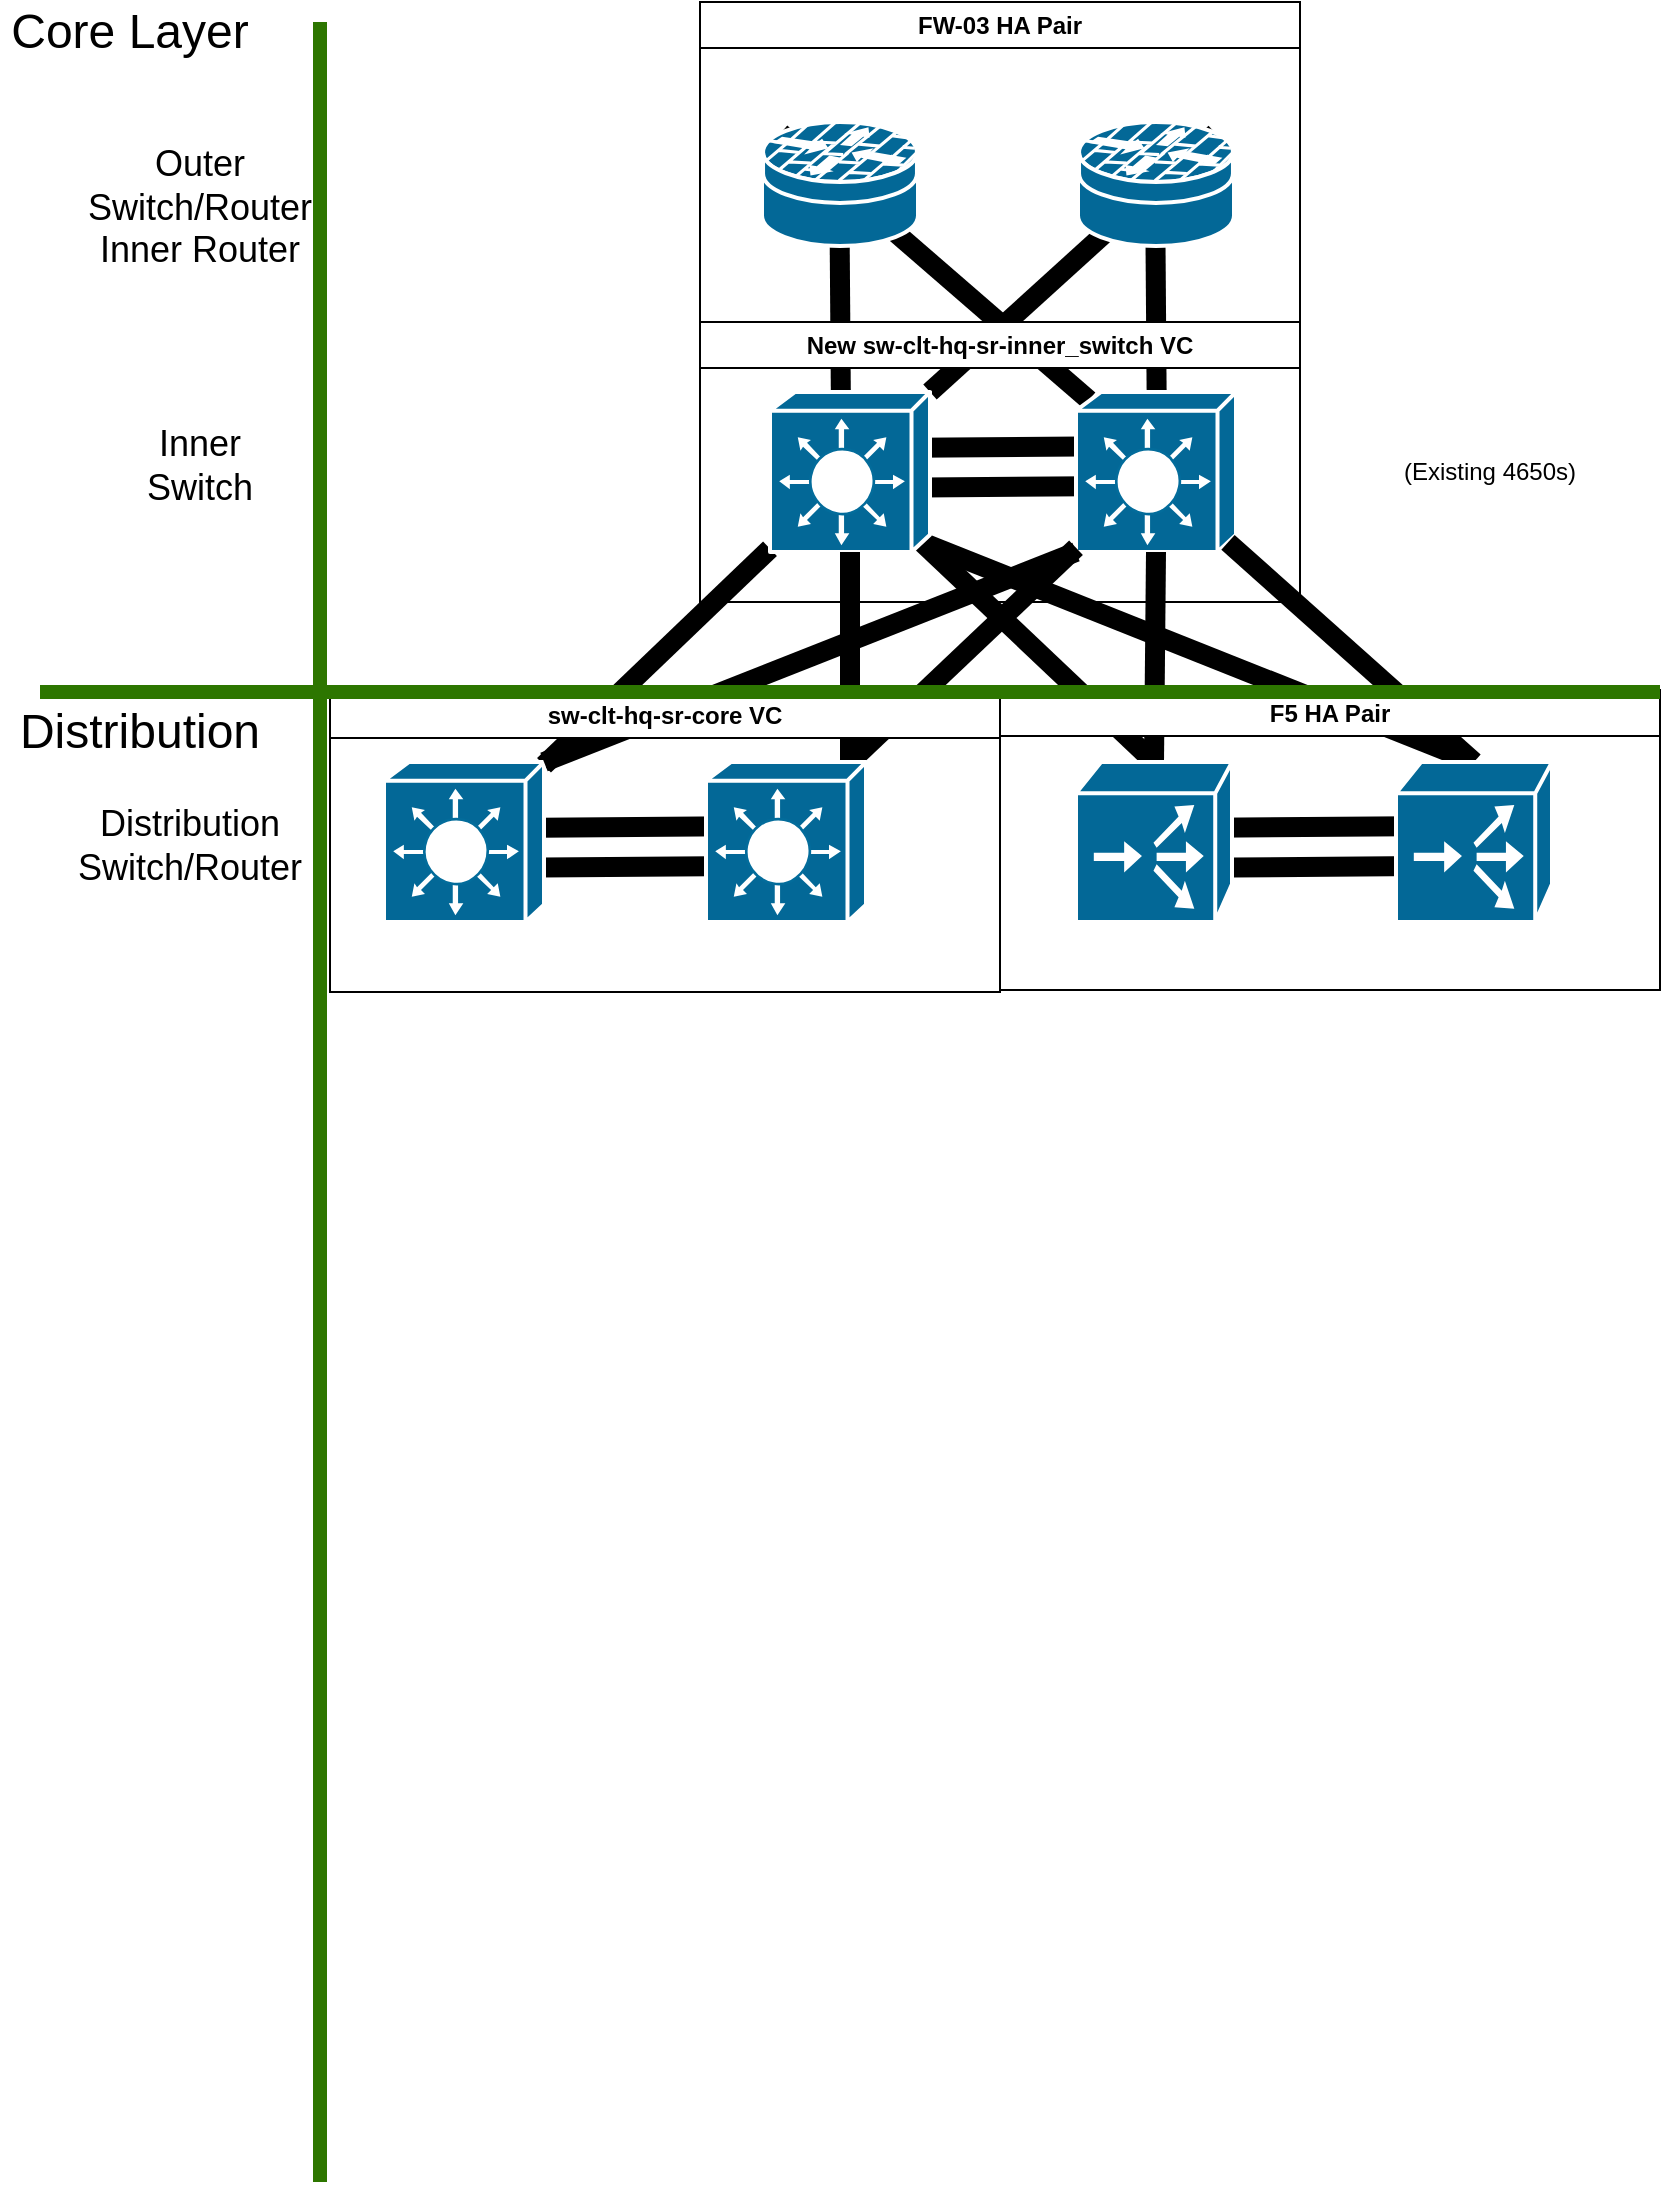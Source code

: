 <mxfile version="28.0.5" pages="2">
  <diagram name="Delta_Solution" id="QQDNLn78gGAncxl4rF0j">
    <mxGraphModel dx="1412" dy="737" grid="1" gridSize="10" guides="1" tooltips="1" connect="1" arrows="1" fold="1" page="1" pageScale="1" pageWidth="850" pageHeight="1100" math="0" shadow="0">
      <root>
        <mxCell id="0" />
        <mxCell id="1" parent="0" />
        <mxCell id="4ue2BC80ouedhr11Rr5F-49" value="" style="endArrow=none;html=1;rounded=0;entryX=0.5;entryY=0;entryDx=0;entryDy=0;entryPerimeter=0;strokeWidth=10;exitX=0.95;exitY=0.94;exitDx=0;exitDy=0;exitPerimeter=0;" parent="1" source="4ue2BC80ouedhr11Rr5F-7" target="4ue2BC80ouedhr11Rr5F-44" edge="1">
          <mxGeometry width="50" height="50" relative="1" as="geometry">
            <mxPoint x="450" y="230" as="sourcePoint" />
            <mxPoint x="590" y="406" as="targetPoint" />
          </mxGeometry>
        </mxCell>
        <mxCell id="4ue2BC80ouedhr11Rr5F-48" value="" style="endArrow=none;html=1;rounded=0;exitX=0.95;exitY=0.94;exitDx=0;exitDy=0;exitPerimeter=0;entryX=0.5;entryY=0;entryDx=0;entryDy=0;entryPerimeter=0;strokeWidth=10;" parent="1" source="4ue2BC80ouedhr11Rr5F-7" target="4ue2BC80ouedhr11Rr5F-42" edge="1">
          <mxGeometry width="50" height="50" relative="1" as="geometry">
            <mxPoint x="440" y="264" as="sourcePoint" />
            <mxPoint x="594" y="397" as="targetPoint" />
          </mxGeometry>
        </mxCell>
        <mxCell id="4ue2BC80ouedhr11Rr5F-36" value="" style="group;rotation=90;" parent="1" vertex="1" connectable="0">
          <mxGeometry x="300" y="350" width="21" height="144" as="geometry" />
        </mxCell>
        <mxCell id="4ue2BC80ouedhr11Rr5F-37" value="" style="endArrow=none;html=1;rounded=0;exitX=0.12;exitY=0.09;exitDx=0;exitDy=0;exitPerimeter=0;entryX=0.08;entryY=0.05;entryDx=0;entryDy=0;entryPerimeter=0;strokeWidth=10;" parent="4ue2BC80ouedhr11Rr5F-36" edge="1">
          <mxGeometry width="50" height="50" relative="1" as="geometry">
            <mxPoint x="72" y="82" as="sourcePoint" />
            <mxPoint x="-61" y="83" as="targetPoint" />
          </mxGeometry>
        </mxCell>
        <mxCell id="4ue2BC80ouedhr11Rr5F-38" value="" style="endArrow=none;html=1;rounded=0;exitX=0.12;exitY=0.09;exitDx=0;exitDy=0;exitPerimeter=0;entryX=0.08;entryY=0.05;entryDx=0;entryDy=0;entryPerimeter=0;strokeWidth=10;" parent="4ue2BC80ouedhr11Rr5F-36" edge="1">
          <mxGeometry width="50" height="50" relative="1" as="geometry">
            <mxPoint x="83" y="62" as="sourcePoint" />
            <mxPoint x="-50" y="63" as="targetPoint" />
          </mxGeometry>
        </mxCell>
        <mxCell id="4ue2BC80ouedhr11Rr5F-27" value="" style="endArrow=none;html=1;rounded=0;strokeWidth=10;" parent="1" source="4ue2BC80ouedhr11Rr5F-7" target="4ue2BC80ouedhr11Rr5F-33" edge="1">
          <mxGeometry width="50" height="50" relative="1" as="geometry">
            <mxPoint x="419.5" y="250" as="sourcePoint" />
            <mxPoint x="230" y="380" as="targetPoint" />
          </mxGeometry>
        </mxCell>
        <mxCell id="4ue2BC80ouedhr11Rr5F-25" value="" style="group;rotation=90;" parent="1" vertex="1" connectable="0">
          <mxGeometry x="490" y="160" width="21" height="144" as="geometry" />
        </mxCell>
        <mxCell id="4ue2BC80ouedhr11Rr5F-23" value="" style="endArrow=none;html=1;rounded=0;exitX=0.12;exitY=0.09;exitDx=0;exitDy=0;exitPerimeter=0;entryX=0.08;entryY=0.05;entryDx=0;entryDy=0;entryPerimeter=0;strokeWidth=10;" parent="4ue2BC80ouedhr11Rr5F-25" edge="1">
          <mxGeometry width="50" height="50" relative="1" as="geometry">
            <mxPoint x="72" y="82" as="sourcePoint" />
            <mxPoint x="-61" y="83" as="targetPoint" />
          </mxGeometry>
        </mxCell>
        <mxCell id="4ue2BC80ouedhr11Rr5F-24" value="" style="endArrow=none;html=1;rounded=0;exitX=0.12;exitY=0.09;exitDx=0;exitDy=0;exitPerimeter=0;entryX=0.08;entryY=0.05;entryDx=0;entryDy=0;entryPerimeter=0;strokeWidth=10;" parent="4ue2BC80ouedhr11Rr5F-25" edge="1">
          <mxGeometry width="50" height="50" relative="1" as="geometry">
            <mxPoint x="83" y="62" as="sourcePoint" />
            <mxPoint x="-50" y="63" as="targetPoint" />
          </mxGeometry>
        </mxCell>
        <mxCell id="4ue2BC80ouedhr11Rr5F-19" value="" style="endArrow=none;html=1;rounded=0;exitX=0.12;exitY=0.09;exitDx=0;exitDy=0;exitPerimeter=0;entryX=0.08;entryY=0.05;entryDx=0;entryDy=0;entryPerimeter=0;strokeWidth=10;" parent="1" source="4ue2BC80ouedhr11Rr5F-1" target="4ue2BC80ouedhr11Rr5F-16" edge="1">
          <mxGeometry width="50" height="50" relative="1" as="geometry">
            <mxPoint x="673" y="140" as="sourcePoint" />
            <mxPoint x="530" y="269" as="targetPoint" />
          </mxGeometry>
        </mxCell>
        <mxCell id="4ue2BC80ouedhr11Rr5F-12" value="" style="endArrow=none;html=1;rounded=0;exitX=0.88;exitY=0.09;exitDx=0;exitDy=0;exitPerimeter=0;entryX=1;entryY=0;entryDx=0;entryDy=0;entryPerimeter=0;strokeWidth=10;" parent="1" source="4ue2BC80ouedhr11Rr5F-11" target="4ue2BC80ouedhr11Rr5F-7" edge="1">
          <mxGeometry width="50" height="50" relative="1" as="geometry">
            <mxPoint x="600" y="180" as="sourcePoint" />
            <mxPoint x="704" y="309" as="targetPoint" />
          </mxGeometry>
        </mxCell>
        <mxCell id="4ue2BC80ouedhr11Rr5F-2" value="" style="endArrow=none;html=1;rounded=0;strokeWidth=7;fillColor=#60a917;strokeColor=#2D7600;" parent="1" edge="1">
          <mxGeometry width="50" height="50" relative="1" as="geometry">
            <mxPoint x="160" y="1090" as="sourcePoint" />
            <mxPoint x="160" y="10" as="targetPoint" />
          </mxGeometry>
        </mxCell>
        <mxCell id="4ue2BC80ouedhr11Rr5F-5" value="&lt;font style=&quot;font-size: 24px;&quot;&gt;Core Layer&lt;/font&gt;" style="text;html=1;align=center;verticalAlign=middle;whiteSpace=wrap;rounded=0;" parent="1" vertex="1">
          <mxGeometry width="130" height="30" as="geometry" />
        </mxCell>
        <mxCell id="4ue2BC80ouedhr11Rr5F-6" value="&lt;font style=&quot;font-size: 24px;&quot;&gt;Distribution&lt;/font&gt;" style="text;html=1;align=center;verticalAlign=middle;whiteSpace=wrap;rounded=0;" parent="1" vertex="1">
          <mxGeometry y="350" width="140" height="30" as="geometry" />
        </mxCell>
        <mxCell id="4ue2BC80ouedhr11Rr5F-8" value="Inner Switch" style="text;html=1;align=center;verticalAlign=middle;whiteSpace=wrap;rounded=0;fontSize=18;" parent="1" vertex="1">
          <mxGeometry x="55" y="195.5" width="90" height="73" as="geometry" />
        </mxCell>
        <mxCell id="4ue2BC80ouedhr11Rr5F-13" value="FW-03 HA Pair" style="swimlane;whiteSpace=wrap;html=1;" parent="1" vertex="1">
          <mxGeometry x="350" width="300" height="160" as="geometry" />
        </mxCell>
        <mxCell id="4ue2BC80ouedhr11Rr5F-17" value="" style="endArrow=none;html=1;rounded=0;exitX=0.12;exitY=0.09;exitDx=0;exitDy=0;exitPerimeter=0;entryX=0.08;entryY=0.05;entryDx=0;entryDy=0;entryPerimeter=0;strokeWidth=10;" parent="4ue2BC80ouedhr11Rr5F-13" edge="1">
          <mxGeometry width="50" height="50" relative="1" as="geometry">
            <mxPoint x="69.5" y="74" as="sourcePoint" />
            <mxPoint x="70.5" y="207" as="targetPoint" />
          </mxGeometry>
        </mxCell>
        <mxCell id="4ue2BC80ouedhr11Rr5F-22" value="" style="endArrow=none;html=1;rounded=0;exitX=0.12;exitY=0.09;exitDx=0;exitDy=0;exitPerimeter=0;entryX=0.08;entryY=0.05;entryDx=0;entryDy=0;entryPerimeter=0;strokeWidth=10;" parent="4ue2BC80ouedhr11Rr5F-13" edge="1">
          <mxGeometry width="50" height="50" relative="1" as="geometry">
            <mxPoint x="227.5" y="87" as="sourcePoint" />
            <mxPoint x="228.5" y="220" as="targetPoint" />
          </mxGeometry>
        </mxCell>
        <mxCell id="4ue2BC80ouedhr11Rr5F-14" value="Outer&lt;div&gt;Switch/Router&lt;/div&gt;&lt;div&gt;Inner Router&lt;/div&gt;" style="text;html=1;align=center;verticalAlign=middle;whiteSpace=wrap;rounded=0;fontSize=18;" parent="1" vertex="1">
          <mxGeometry x="30" y="66" width="140" height="74" as="geometry" />
        </mxCell>
        <mxCell id="4ue2BC80ouedhr11Rr5F-15" value="(Existing 4650s)" style="text;html=1;align=center;verticalAlign=middle;whiteSpace=wrap;rounded=0;" parent="1" vertex="1">
          <mxGeometry x="700" y="220" width="90" height="30" as="geometry" />
        </mxCell>
        <mxCell id="4ue2BC80ouedhr11Rr5F-11" value="" style="shape=mxgraph.cisco.security.router_firewall;sketch=0;html=1;pointerEvents=1;dashed=0;fillColor=#036897;strokeColor=#ffffff;strokeWidth=2;verticalLabelPosition=bottom;verticalAlign=top;align=center;outlineConnect=0;" parent="1" vertex="1">
          <mxGeometry x="539" y="60" width="78" height="62" as="geometry" />
        </mxCell>
        <mxCell id="4ue2BC80ouedhr11Rr5F-26" value="New sw-clt-hq-sr-inner_switch VC" style="swimlane;whiteSpace=wrap;html=1;" parent="1" vertex="1">
          <mxGeometry x="350" y="160" width="300" height="140" as="geometry" />
        </mxCell>
        <mxCell id="4ue2BC80ouedhr11Rr5F-16" value="" style="shape=mxgraph.cisco.switches.layer_3_switch;sketch=0;html=1;pointerEvents=1;dashed=0;fillColor=#036897;strokeColor=#ffffff;strokeWidth=2;verticalLabelPosition=bottom;verticalAlign=top;align=center;outlineConnect=0;" parent="4ue2BC80ouedhr11Rr5F-26" vertex="1">
          <mxGeometry x="188" y="35" width="80" height="80" as="geometry" />
        </mxCell>
        <mxCell id="4ue2BC80ouedhr11Rr5F-1" value="" style="shape=mxgraph.cisco.security.router_firewall;sketch=0;html=1;pointerEvents=1;dashed=0;fillColor=#036897;strokeColor=#ffffff;strokeWidth=2;verticalLabelPosition=bottom;verticalAlign=top;align=center;outlineConnect=0;" parent="1" vertex="1">
          <mxGeometry x="381.0" y="60" width="78" height="62" as="geometry" />
        </mxCell>
        <mxCell id="4ue2BC80ouedhr11Rr5F-7" value="" style="shape=mxgraph.cisco.switches.layer_3_switch;sketch=0;html=1;pointerEvents=1;dashed=0;fillColor=#036897;strokeColor=#ffffff;strokeWidth=2;verticalLabelPosition=bottom;verticalAlign=top;align=center;outlineConnect=0;" parent="1" vertex="1">
          <mxGeometry x="385" y="195" width="80" height="80" as="geometry" />
        </mxCell>
        <mxCell id="4ue2BC80ouedhr11Rr5F-33" value="" style="shape=mxgraph.cisco.switches.layer_3_switch;sketch=0;html=1;pointerEvents=1;dashed=0;fillColor=#036897;strokeColor=#ffffff;strokeWidth=2;verticalLabelPosition=bottom;verticalAlign=top;align=center;outlineConnect=0;" parent="1" vertex="1">
          <mxGeometry x="192" y="380" width="80" height="80" as="geometry" />
        </mxCell>
        <mxCell id="4ue2BC80ouedhr11Rr5F-31" value="" style="endArrow=none;html=1;rounded=0;strokeWidth=10;entryX=1;entryY=0;entryDx=0;entryDy=0;entryPerimeter=0;exitX=0;exitY=1;exitDx=0;exitDy=0;exitPerimeter=0;" parent="1" source="4ue2BC80ouedhr11Rr5F-16" target="4ue2BC80ouedhr11Rr5F-33" edge="1">
          <mxGeometry width="50" height="50" relative="1" as="geometry">
            <mxPoint x="568" y="250" as="sourcePoint" />
            <mxPoint x="425" y="379" as="targetPoint" />
          </mxGeometry>
        </mxCell>
        <mxCell id="4ue2BC80ouedhr11Rr5F-29" value="" style="endArrow=none;html=1;rounded=0;strokeWidth=10;entryX=1;entryY=0;entryDx=0;entryDy=0;entryPerimeter=0;" parent="1" source="4ue2BC80ouedhr11Rr5F-16" edge="1">
          <mxGeometry width="50" height="50" relative="1" as="geometry">
            <mxPoint x="577.5" y="240" as="sourcePoint" />
            <mxPoint x="425" y="380" as="targetPoint" />
          </mxGeometry>
        </mxCell>
        <mxCell id="4ue2BC80ouedhr11Rr5F-28" value="" style="endArrow=none;html=1;rounded=0;strokeWidth=10;entryX=1;entryY=0;entryDx=0;entryDy=0;entryPerimeter=0;" parent="1" source="4ue2BC80ouedhr11Rr5F-7" edge="1">
          <mxGeometry width="50" height="50" relative="1" as="geometry">
            <mxPoint x="420" y="240" as="sourcePoint" />
            <mxPoint x="425" y="380" as="targetPoint" />
          </mxGeometry>
        </mxCell>
        <mxCell id="4ue2BC80ouedhr11Rr5F-34" value="sw-clt-hq-sr-core VC" style="swimlane;whiteSpace=wrap;html=1;" parent="1" vertex="1">
          <mxGeometry x="165" y="345" width="335" height="150" as="geometry" />
        </mxCell>
        <mxCell id="4ue2BC80ouedhr11Rr5F-35" value="" style="shape=mxgraph.cisco.switches.layer_3_switch;sketch=0;html=1;pointerEvents=1;dashed=0;fillColor=#036897;strokeColor=#ffffff;strokeWidth=2;verticalLabelPosition=bottom;verticalAlign=top;align=center;outlineConnect=0;" parent="4ue2BC80ouedhr11Rr5F-34" vertex="1">
          <mxGeometry x="188" y="35" width="80" height="80" as="geometry" />
        </mxCell>
        <mxCell id="4ue2BC80ouedhr11Rr5F-41" value="Distribution&lt;div&gt;Switch/Router&lt;/div&gt;" style="text;html=1;align=center;verticalAlign=middle;whiteSpace=wrap;rounded=0;fontSize=18;" parent="1" vertex="1">
          <mxGeometry x="25" y="397" width="140" height="50" as="geometry" />
        </mxCell>
        <mxCell id="4ue2BC80ouedhr11Rr5F-50" value="" style="endArrow=none;html=1;rounded=0;exitX=0.5;exitY=1;exitDx=0;exitDy=0;exitPerimeter=0;entryX=0.5;entryY=0;entryDx=0;entryDy=0;entryPerimeter=0;strokeWidth=10;" parent="1" source="4ue2BC80ouedhr11Rr5F-16" target="4ue2BC80ouedhr11Rr5F-42" edge="1">
          <mxGeometry width="50" height="50" relative="1" as="geometry">
            <mxPoint x="666" y="264" as="sourcePoint" />
            <mxPoint x="820" y="397" as="targetPoint" />
          </mxGeometry>
        </mxCell>
        <mxCell id="4ue2BC80ouedhr11Rr5F-51" value="" style="endArrow=none;html=1;rounded=0;exitX=0.95;exitY=0.94;exitDx=0;exitDy=0;exitPerimeter=0;entryX=0.5;entryY=0;entryDx=0;entryDy=0;entryPerimeter=0;strokeWidth=10;" parent="1" source="4ue2BC80ouedhr11Rr5F-16" target="4ue2BC80ouedhr11Rr5F-44" edge="1">
          <mxGeometry width="50" height="50" relative="1" as="geometry">
            <mxPoint x="800" y="280" as="sourcePoint" />
            <mxPoint x="800" y="395" as="targetPoint" />
          </mxGeometry>
        </mxCell>
        <mxCell id="4ue2BC80ouedhr11Rr5F-52" value="F5 HA Pair" style="swimlane;whiteSpace=wrap;html=1;" parent="1" vertex="1">
          <mxGeometry x="500" y="344" width="330" height="150" as="geometry" />
        </mxCell>
        <mxCell id="4ue2BC80ouedhr11Rr5F-3" value="" style="endArrow=none;html=1;rounded=0;strokeWidth=7;fillColor=#60a917;strokeColor=#2D7600;" parent="4ue2BC80ouedhr11Rr5F-52" edge="1">
          <mxGeometry width="50" height="50" relative="1" as="geometry">
            <mxPoint x="330" y="1" as="sourcePoint" />
            <mxPoint x="-480" y="1" as="targetPoint" />
          </mxGeometry>
        </mxCell>
        <mxCell id="4ue2BC80ouedhr11Rr5F-45" value="" style="group;rotation=90;" parent="4ue2BC80ouedhr11Rr5F-52" vertex="1" connectable="0">
          <mxGeometry x="139" y="6" width="21" height="144" as="geometry" />
        </mxCell>
        <mxCell id="4ue2BC80ouedhr11Rr5F-46" value="" style="endArrow=none;html=1;rounded=0;exitX=0.12;exitY=0.09;exitDx=0;exitDy=0;exitPerimeter=0;entryX=0.08;entryY=0.05;entryDx=0;entryDy=0;entryPerimeter=0;strokeWidth=10;" parent="4ue2BC80ouedhr11Rr5F-45" edge="1">
          <mxGeometry width="50" height="50" relative="1" as="geometry">
            <mxPoint x="72" y="82" as="sourcePoint" />
            <mxPoint x="-61" y="83" as="targetPoint" />
          </mxGeometry>
        </mxCell>
        <mxCell id="4ue2BC80ouedhr11Rr5F-47" value="" style="endArrow=none;html=1;rounded=0;exitX=0.12;exitY=0.09;exitDx=0;exitDy=0;exitPerimeter=0;entryX=0.08;entryY=0.05;entryDx=0;entryDy=0;entryPerimeter=0;strokeWidth=10;" parent="4ue2BC80ouedhr11Rr5F-45" edge="1">
          <mxGeometry width="50" height="50" relative="1" as="geometry">
            <mxPoint x="83" y="62" as="sourcePoint" />
            <mxPoint x="-50" y="63" as="targetPoint" />
          </mxGeometry>
        </mxCell>
        <mxCell id="4ue2BC80ouedhr11Rr5F-42" value="" style="shape=mxgraph.cisco.directors.localdirector;sketch=0;html=1;pointerEvents=1;dashed=0;fillColor=#036897;strokeColor=#ffffff;strokeWidth=2;verticalLabelPosition=bottom;verticalAlign=top;align=center;outlineConnect=0;" parent="4ue2BC80ouedhr11Rr5F-52" vertex="1">
          <mxGeometry x="38" y="36" width="78" height="80" as="geometry" />
        </mxCell>
        <mxCell id="4ue2BC80ouedhr11Rr5F-44" value="" style="shape=mxgraph.cisco.directors.localdirector;sketch=0;html=1;pointerEvents=1;dashed=0;fillColor=#036897;strokeColor=#ffffff;strokeWidth=2;verticalLabelPosition=bottom;verticalAlign=top;align=center;outlineConnect=0;" parent="4ue2BC80ouedhr11Rr5F-52" vertex="1">
          <mxGeometry x="198" y="36" width="78" height="80" as="geometry" />
        </mxCell>
      </root>
    </mxGraphModel>
  </diagram>
  <diagram name="As-Is_Solution" id="eIDicgro9_IDHQMC9rq8">
    <mxGraphModel dx="1412" dy="737" grid="1" gridSize="10" guides="1" tooltips="1" connect="1" arrows="1" fold="1" page="1" pageScale="1" pageWidth="850" pageHeight="1100" math="0" shadow="0">
      <root>
        <mxCell id="L_OJbFoP-06sH7rR3lMy-0" />
        <mxCell id="L_OJbFoP-06sH7rR3lMy-1" parent="L_OJbFoP-06sH7rR3lMy-0" />
        <mxCell id="XCav5Kh4dQLnNipD5oUT-7" value="" style="endArrow=none;html=1;rounded=0;strokeWidth=10;entryX=0.5;entryY=0;entryDx=0;entryDy=0;entryPerimeter=0;exitX=0.95;exitY=0.94;exitDx=0;exitDy=0;exitPerimeter=0;" edge="1" parent="L_OJbFoP-06sH7rR3lMy-1" source="L_OJbFoP-06sH7rR3lMy-27" target="L_OJbFoP-06sH7rR3lMy-42">
          <mxGeometry width="50" height="50" relative="1" as="geometry">
            <mxPoint x="590" y="580" as="sourcePoint" />
            <mxPoint x="600" y="664" as="targetPoint" />
          </mxGeometry>
        </mxCell>
        <mxCell id="XCav5Kh4dQLnNipD5oUT-6" value="" style="endArrow=none;html=1;rounded=0;strokeWidth=10;entryX=0.5;entryY=0;entryDx=0;entryDy=0;entryPerimeter=0;exitX=0.5;exitY=1;exitDx=0;exitDy=0;exitPerimeter=0;" edge="1" parent="L_OJbFoP-06sH7rR3lMy-1" source="XCav5Kh4dQLnNipD5oUT-0" target="L_OJbFoP-06sH7rR3lMy-42">
          <mxGeometry width="50" height="50" relative="1" as="geometry">
            <mxPoint x="550" y="490" as="sourcePoint" />
            <mxPoint x="552" y="576" as="targetPoint" />
          </mxGeometry>
        </mxCell>
        <mxCell id="XCav5Kh4dQLnNipD5oUT-5" value="" style="endArrow=none;html=1;rounded=0;strokeWidth=10;entryX=0.5;entryY=0;entryDx=0;entryDy=0;entryPerimeter=0;exitX=0;exitY=1;exitDx=0;exitDy=0;exitPerimeter=0;" edge="1" parent="L_OJbFoP-06sH7rR3lMy-1" source="XCav5Kh4dQLnNipD5oUT-0" target="L_OJbFoP-06sH7rR3lMy-41">
          <mxGeometry width="50" height="50" relative="1" as="geometry">
            <mxPoint x="420" y="450" as="sourcePoint" />
            <mxPoint x="422" y="536" as="targetPoint" />
          </mxGeometry>
        </mxCell>
        <mxCell id="XCav5Kh4dQLnNipD5oUT-4" value="" style="endArrow=none;html=1;rounded=0;strokeWidth=10;entryX=0.5;entryY=0;entryDx=0;entryDy=0;entryPerimeter=0;exitX=0.5;exitY=1;exitDx=0;exitDy=0;exitPerimeter=0;" edge="1" parent="L_OJbFoP-06sH7rR3lMy-1" source="L_OJbFoP-06sH7rR3lMy-27" target="L_OJbFoP-06sH7rR3lMy-41">
          <mxGeometry width="50" height="50" relative="1" as="geometry">
            <mxPoint x="320" y="470" as="sourcePoint" />
            <mxPoint x="320" y="555" as="targetPoint" />
          </mxGeometry>
        </mxCell>
        <mxCell id="L_OJbFoP-06sH7rR3lMy-7" value="" style="endArrow=none;html=1;rounded=0;strokeWidth=10;" edge="1" parent="L_OJbFoP-06sH7rR3lMy-1" source="L_OJbFoP-06sH7rR3lMy-26" target="L_OJbFoP-06sH7rR3lMy-27">
          <mxGeometry width="50" height="50" relative="1" as="geometry">
            <mxPoint x="419.5" y="250" as="sourcePoint" />
            <mxPoint x="230" y="380" as="targetPoint" />
          </mxGeometry>
        </mxCell>
        <mxCell id="L_OJbFoP-06sH7rR3lMy-8" value="" style="group;rotation=90;" vertex="1" connectable="0" parent="L_OJbFoP-06sH7rR3lMy-1">
          <mxGeometry x="490" y="160" width="21" height="144" as="geometry" />
        </mxCell>
        <mxCell id="L_OJbFoP-06sH7rR3lMy-9" value="" style="endArrow=none;html=1;rounded=0;exitX=0.12;exitY=0.09;exitDx=0;exitDy=0;exitPerimeter=0;entryX=0.08;entryY=0.05;entryDx=0;entryDy=0;entryPerimeter=0;strokeWidth=10;" edge="1" parent="L_OJbFoP-06sH7rR3lMy-8">
          <mxGeometry width="50" height="50" relative="1" as="geometry">
            <mxPoint x="72" y="82" as="sourcePoint" />
            <mxPoint x="-61" y="83" as="targetPoint" />
          </mxGeometry>
        </mxCell>
        <mxCell id="L_OJbFoP-06sH7rR3lMy-10" value="" style="endArrow=none;html=1;rounded=0;exitX=0.12;exitY=0.09;exitDx=0;exitDy=0;exitPerimeter=0;entryX=0.08;entryY=0.05;entryDx=0;entryDy=0;entryPerimeter=0;strokeWidth=10;" edge="1" parent="L_OJbFoP-06sH7rR3lMy-8">
          <mxGeometry width="50" height="50" relative="1" as="geometry">
            <mxPoint x="83" y="62" as="sourcePoint" />
            <mxPoint x="-50" y="63" as="targetPoint" />
          </mxGeometry>
        </mxCell>
        <mxCell id="L_OJbFoP-06sH7rR3lMy-11" value="" style="endArrow=none;html=1;rounded=0;exitX=0.12;exitY=0.09;exitDx=0;exitDy=0;exitPerimeter=0;entryX=0.08;entryY=0.05;entryDx=0;entryDy=0;entryPerimeter=0;strokeWidth=10;" edge="1" parent="L_OJbFoP-06sH7rR3lMy-1" source="L_OJbFoP-06sH7rR3lMy-25" target="L_OJbFoP-06sH7rR3lMy-24">
          <mxGeometry width="50" height="50" relative="1" as="geometry">
            <mxPoint x="673" y="140" as="sourcePoint" />
            <mxPoint x="530" y="269" as="targetPoint" />
          </mxGeometry>
        </mxCell>
        <mxCell id="L_OJbFoP-06sH7rR3lMy-12" value="" style="endArrow=none;html=1;rounded=0;exitX=0.88;exitY=0.09;exitDx=0;exitDy=0;exitPerimeter=0;entryX=1;entryY=0;entryDx=0;entryDy=0;entryPerimeter=0;strokeWidth=10;" edge="1" parent="L_OJbFoP-06sH7rR3lMy-1" source="L_OJbFoP-06sH7rR3lMy-22" target="L_OJbFoP-06sH7rR3lMy-26">
          <mxGeometry width="50" height="50" relative="1" as="geometry">
            <mxPoint x="600" y="180" as="sourcePoint" />
            <mxPoint x="704" y="309" as="targetPoint" />
          </mxGeometry>
        </mxCell>
        <mxCell id="L_OJbFoP-06sH7rR3lMy-13" value="" style="endArrow=none;html=1;rounded=0;strokeWidth=7;fillColor=#60a917;strokeColor=#2D7600;" edge="1" parent="L_OJbFoP-06sH7rR3lMy-1">
          <mxGeometry width="50" height="50" relative="1" as="geometry">
            <mxPoint x="205" y="1090" as="sourcePoint" />
            <mxPoint x="205" y="10" as="targetPoint" />
          </mxGeometry>
        </mxCell>
        <mxCell id="L_OJbFoP-06sH7rR3lMy-14" value="&lt;font style=&quot;font-size: 24px;&quot;&gt;Collapsed Core/Distribution&lt;/font&gt;" style="text;html=1;align=center;verticalAlign=middle;whiteSpace=wrap;rounded=0;" vertex="1" parent="L_OJbFoP-06sH7rR3lMy-1">
          <mxGeometry width="205" height="70" as="geometry" />
        </mxCell>
        <mxCell id="L_OJbFoP-06sH7rR3lMy-16" value="Inner Router/Switch" style="text;html=1;align=center;verticalAlign=middle;whiteSpace=wrap;rounded=0;fontSize=18;" vertex="1" parent="L_OJbFoP-06sH7rR3lMy-1">
          <mxGeometry x="230" y="278.5" width="90" height="73" as="geometry" />
        </mxCell>
        <mxCell id="L_OJbFoP-06sH7rR3lMy-17" value="FW-03 HA Pair" style="swimlane;whiteSpace=wrap;html=1;" vertex="1" parent="L_OJbFoP-06sH7rR3lMy-1">
          <mxGeometry x="350" width="300" height="160" as="geometry" />
        </mxCell>
        <mxCell id="L_OJbFoP-06sH7rR3lMy-18" value="" style="endArrow=none;html=1;rounded=0;exitX=0.12;exitY=0.09;exitDx=0;exitDy=0;exitPerimeter=0;entryX=0.08;entryY=0.05;entryDx=0;entryDy=0;entryPerimeter=0;strokeWidth=10;" edge="1" parent="L_OJbFoP-06sH7rR3lMy-17">
          <mxGeometry width="50" height="50" relative="1" as="geometry">
            <mxPoint x="69.5" y="74" as="sourcePoint" />
            <mxPoint x="70.5" y="207" as="targetPoint" />
          </mxGeometry>
        </mxCell>
        <mxCell id="L_OJbFoP-06sH7rR3lMy-19" value="" style="endArrow=none;html=1;rounded=0;exitX=0.12;exitY=0.09;exitDx=0;exitDy=0;exitPerimeter=0;entryX=0.08;entryY=0.05;entryDx=0;entryDy=0;entryPerimeter=0;strokeWidth=10;" edge="1" parent="L_OJbFoP-06sH7rR3lMy-17">
          <mxGeometry width="50" height="50" relative="1" as="geometry">
            <mxPoint x="227.5" y="87" as="sourcePoint" />
            <mxPoint x="228.5" y="220" as="targetPoint" />
          </mxGeometry>
        </mxCell>
        <mxCell id="L_OJbFoP-06sH7rR3lMy-20" value="Outer&lt;div&gt;Switch/Router&lt;/div&gt;&lt;div&gt;Inner Router&lt;/div&gt;" style="text;html=1;align=center;verticalAlign=middle;whiteSpace=wrap;rounded=0;fontSize=18;" vertex="1" parent="L_OJbFoP-06sH7rR3lMy-1">
          <mxGeometry x="205" y="54" width="140" height="74" as="geometry" />
        </mxCell>
        <mxCell id="L_OJbFoP-06sH7rR3lMy-21" value="(2x Additional 4650s)" style="text;html=1;align=center;verticalAlign=middle;whiteSpace=wrap;rounded=0;" vertex="1" parent="L_OJbFoP-06sH7rR3lMy-1">
          <mxGeometry x="700" y="290" width="90" height="30" as="geometry" />
        </mxCell>
        <mxCell id="L_OJbFoP-06sH7rR3lMy-22" value="" style="shape=mxgraph.cisco.security.router_firewall;sketch=0;html=1;pointerEvents=1;dashed=0;fillColor=#036897;strokeColor=#ffffff;strokeWidth=2;verticalLabelPosition=bottom;verticalAlign=top;align=center;outlineConnect=0;" vertex="1" parent="L_OJbFoP-06sH7rR3lMy-1">
          <mxGeometry x="539" y="60" width="78" height="62" as="geometry" />
        </mxCell>
        <mxCell id="L_OJbFoP-06sH7rR3lMy-23" value="sw-clt-hq-sr-core VC" style="swimlane;whiteSpace=wrap;html=1;" vertex="1" parent="L_OJbFoP-06sH7rR3lMy-1">
          <mxGeometry x="350" y="160" width="300" height="310" as="geometry" />
        </mxCell>
        <mxCell id="XCav5Kh4dQLnNipD5oUT-3" value="" style="endArrow=none;html=1;rounded=0;strokeWidth=10;" edge="1" parent="L_OJbFoP-06sH7rR3lMy-23">
          <mxGeometry width="50" height="50" relative="1" as="geometry">
            <mxPoint x="200.5" y="100" as="sourcePoint" />
            <mxPoint x="200" y="215" as="targetPoint" />
          </mxGeometry>
        </mxCell>
        <mxCell id="L_OJbFoP-06sH7rR3lMy-24" value="" style="shape=mxgraph.cisco.switches.layer_3_switch;sketch=0;html=1;pointerEvents=1;dashed=0;fillColor=#036897;strokeColor=#ffffff;strokeWidth=2;verticalLabelPosition=bottom;verticalAlign=top;align=center;outlineConnect=0;" vertex="1" parent="L_OJbFoP-06sH7rR3lMy-23">
          <mxGeometry x="188" y="35" width="80" height="80" as="geometry" />
        </mxCell>
        <mxCell id="XCav5Kh4dQLnNipD5oUT-2" value="" style="endArrow=none;html=1;rounded=0;strokeWidth=10;" edge="1" parent="L_OJbFoP-06sH7rR3lMy-23">
          <mxGeometry width="50" height="50" relative="1" as="geometry">
            <mxPoint x="100" y="117" as="sourcePoint" />
            <mxPoint x="100" y="202" as="targetPoint" />
          </mxGeometry>
        </mxCell>
        <mxCell id="L_OJbFoP-06sH7rR3lMy-25" value="" style="shape=mxgraph.cisco.security.router_firewall;sketch=0;html=1;pointerEvents=1;dashed=0;fillColor=#036897;strokeColor=#ffffff;strokeWidth=2;verticalLabelPosition=bottom;verticalAlign=top;align=center;outlineConnect=0;" vertex="1" parent="L_OJbFoP-06sH7rR3lMy-1">
          <mxGeometry x="381.0" y="60" width="78" height="62" as="geometry" />
        </mxCell>
        <mxCell id="L_OJbFoP-06sH7rR3lMy-26" value="" style="shape=mxgraph.cisco.switches.layer_3_switch;sketch=0;html=1;pointerEvents=1;dashed=0;fillColor=#036897;strokeColor=#ffffff;strokeWidth=2;verticalLabelPosition=bottom;verticalAlign=top;align=center;outlineConnect=0;" vertex="1" parent="L_OJbFoP-06sH7rR3lMy-1">
          <mxGeometry x="385" y="195" width="80" height="80" as="geometry" />
        </mxCell>
        <mxCell id="L_OJbFoP-06sH7rR3lMy-29" value="" style="endArrow=none;html=1;rounded=0;strokeWidth=10;entryX=0.5;entryY=0;entryDx=0;entryDy=0;entryPerimeter=0;" edge="1" parent="L_OJbFoP-06sH7rR3lMy-1" source="L_OJbFoP-06sH7rR3lMy-24" target="XCav5Kh4dQLnNipD5oUT-0">
          <mxGeometry width="50" height="50" relative="1" as="geometry">
            <mxPoint x="577.5" y="240" as="sourcePoint" />
            <mxPoint x="425" y="380" as="targetPoint" />
          </mxGeometry>
        </mxCell>
        <mxCell id="L_OJbFoP-06sH7rR3lMy-33" value="Distribution&lt;div&gt;Switch/Router&lt;/div&gt;" style="text;html=1;align=center;verticalAlign=middle;whiteSpace=wrap;rounded=0;fontSize=18;" vertex="1" parent="L_OJbFoP-06sH7rR3lMy-1">
          <mxGeometry x="205" y="340" width="140" height="50" as="geometry" />
        </mxCell>
        <mxCell id="L_OJbFoP-06sH7rR3lMy-36" value="F5 HA Pair" style="swimlane;whiteSpace=wrap;html=1;" vertex="1" parent="L_OJbFoP-06sH7rR3lMy-1">
          <mxGeometry x="350.5" y="490" width="300" height="150" as="geometry" />
        </mxCell>
        <mxCell id="L_OJbFoP-06sH7rR3lMy-38" value="" style="group;rotation=90;" vertex="1" connectable="0" parent="L_OJbFoP-06sH7rR3lMy-36">
          <mxGeometry x="132" y="6" width="21" height="144" as="geometry" />
        </mxCell>
        <mxCell id="L_OJbFoP-06sH7rR3lMy-39" value="" style="endArrow=none;html=1;rounded=0;exitX=0.12;exitY=0.09;exitDx=0;exitDy=0;exitPerimeter=0;entryX=0.08;entryY=0.05;entryDx=0;entryDy=0;entryPerimeter=0;strokeWidth=10;" edge="1" parent="L_OJbFoP-06sH7rR3lMy-38">
          <mxGeometry width="50" height="50" relative="1" as="geometry">
            <mxPoint x="72" y="82" as="sourcePoint" />
            <mxPoint x="-61" y="83" as="targetPoint" />
          </mxGeometry>
        </mxCell>
        <mxCell id="L_OJbFoP-06sH7rR3lMy-40" value="" style="endArrow=none;html=1;rounded=0;exitX=0.12;exitY=0.09;exitDx=0;exitDy=0;exitPerimeter=0;entryX=0.08;entryY=0.05;entryDx=0;entryDy=0;entryPerimeter=0;strokeWidth=10;" edge="1" parent="L_OJbFoP-06sH7rR3lMy-38">
          <mxGeometry width="50" height="50" relative="1" as="geometry">
            <mxPoint x="83" y="62" as="sourcePoint" />
            <mxPoint x="-50" y="63" as="targetPoint" />
          </mxGeometry>
        </mxCell>
        <mxCell id="L_OJbFoP-06sH7rR3lMy-41" value="" style="shape=mxgraph.cisco.directors.localdirector;sketch=0;html=1;pointerEvents=1;dashed=0;fillColor=#036897;strokeColor=#ffffff;strokeWidth=2;verticalLabelPosition=bottom;verticalAlign=top;align=center;outlineConnect=0;" vertex="1" parent="L_OJbFoP-06sH7rR3lMy-36">
          <mxGeometry x="37" y="35" width="78" height="80" as="geometry" />
        </mxCell>
        <mxCell id="L_OJbFoP-06sH7rR3lMy-42" value="" style="shape=mxgraph.cisco.directors.localdirector;sketch=0;html=1;pointerEvents=1;dashed=0;fillColor=#036897;strokeColor=#ffffff;strokeWidth=2;verticalLabelPosition=bottom;verticalAlign=top;align=center;outlineConnect=0;" vertex="1" parent="L_OJbFoP-06sH7rR3lMy-36">
          <mxGeometry x="187" y="35" width="78" height="80" as="geometry" />
        </mxCell>
        <mxCell id="L_OJbFoP-06sH7rR3lMy-4" value="" style="group;rotation=90;" vertex="1" connectable="0" parent="L_OJbFoP-06sH7rR3lMy-1">
          <mxGeometry x="493" y="330" width="21" height="144" as="geometry" />
        </mxCell>
        <mxCell id="L_OJbFoP-06sH7rR3lMy-5" value="" style="endArrow=none;html=1;rounded=0;exitX=0.12;exitY=0.09;exitDx=0;exitDy=0;exitPerimeter=0;entryX=0.08;entryY=0.05;entryDx=0;entryDy=0;entryPerimeter=0;strokeWidth=10;" edge="1" parent="L_OJbFoP-06sH7rR3lMy-4">
          <mxGeometry width="50" height="50" relative="1" as="geometry">
            <mxPoint x="72" y="82" as="sourcePoint" />
            <mxPoint x="-61" y="83" as="targetPoint" />
          </mxGeometry>
        </mxCell>
        <mxCell id="L_OJbFoP-06sH7rR3lMy-6" value="" style="endArrow=none;html=1;rounded=0;exitX=0.12;exitY=0.09;exitDx=0;exitDy=0;exitPerimeter=0;entryX=0.08;entryY=0.05;entryDx=0;entryDy=0;entryPerimeter=0;strokeWidth=10;" edge="1" parent="L_OJbFoP-06sH7rR3lMy-4">
          <mxGeometry width="50" height="50" relative="1" as="geometry">
            <mxPoint x="83" y="62" as="sourcePoint" />
            <mxPoint x="-50" y="63" as="targetPoint" />
          </mxGeometry>
        </mxCell>
        <mxCell id="L_OJbFoP-06sH7rR3lMy-27" value="" style="shape=mxgraph.cisco.switches.layer_3_switch;sketch=0;html=1;pointerEvents=1;dashed=0;fillColor=#036897;strokeColor=#ffffff;strokeWidth=2;verticalLabelPosition=bottom;verticalAlign=top;align=center;outlineConnect=0;" vertex="1" parent="L_OJbFoP-06sH7rR3lMy-1">
          <mxGeometry x="385" y="360" width="80" height="80" as="geometry" />
        </mxCell>
        <mxCell id="XCav5Kh4dQLnNipD5oUT-0" value="" style="shape=mxgraph.cisco.switches.layer_3_switch;sketch=0;html=1;pointerEvents=1;dashed=0;fillColor=#036897;strokeColor=#ffffff;strokeWidth=2;verticalLabelPosition=bottom;verticalAlign=top;align=center;outlineConnect=0;" vertex="1" parent="L_OJbFoP-06sH7rR3lMy-1">
          <mxGeometry x="537" y="362" width="80" height="80" as="geometry" />
        </mxCell>
        <mxCell id="L_OJbFoP-06sH7rR3lMy-37" value="" style="endArrow=none;html=1;rounded=0;strokeWidth=7;fillColor=#60a917;strokeColor=#2D7600;" edge="1" parent="L_OJbFoP-06sH7rR3lMy-1">
          <mxGeometry width="50" height="50" relative="1" as="geometry">
            <mxPoint x="840" y="480" as="sourcePoint" />
            <mxPoint x="30" y="480" as="targetPoint" />
          </mxGeometry>
        </mxCell>
      </root>
    </mxGraphModel>
  </diagram>
</mxfile>
